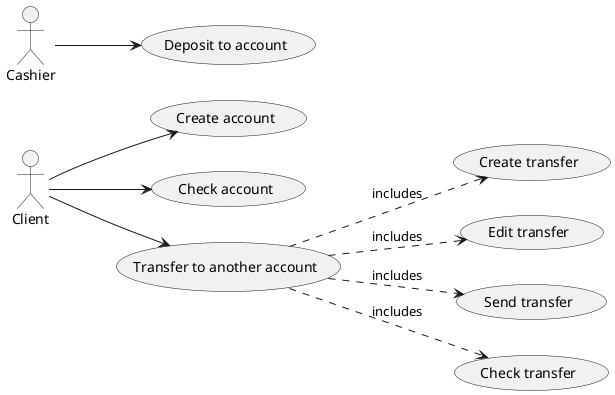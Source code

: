 @startuml
left to right direction
Client --> (Create account)
Cashier --> (Deposit to account)
Client --> (Check account)
Client --> (Transfer to another account)
(Transfer to another account) ..> (Create transfer): includes
(Transfer to another account) ..> (Edit transfer): includes
(Transfer to another account) ..> (Send transfer): includes
(Transfer to another account) ..> (Check transfer): includes
@enduml